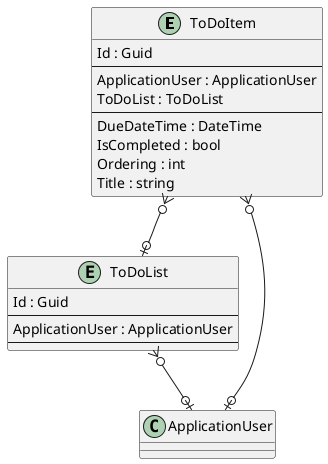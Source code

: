 @startuml

entity ToDoItem {
    Id : Guid
    --
    ApplicationUser : ApplicationUser
    ToDoList : ToDoList
    ' ToDoItemKeyCodePlaceholder
    --
    DueDateTime : DateTime
    IsCompleted : bool
    Ordering : int
    Title : string
    ' ToDoItemPropertyCodePlaceholder
}

entity ToDoList {
    Id : Guid
    --
    ApplicationUser : ApplicationUser
    ' ToDoListKeyCodePlaceholder
    --
    ' ToDoListPropertyCodePlaceholder
}

' EntityCodePlaceholder

ToDoItem }o--o| ApplicationUser
ToDoItem }o--o| ToDoList
ToDoList }o--o| ApplicationUser
' RelationshipCodePlaceholder

@enduml
